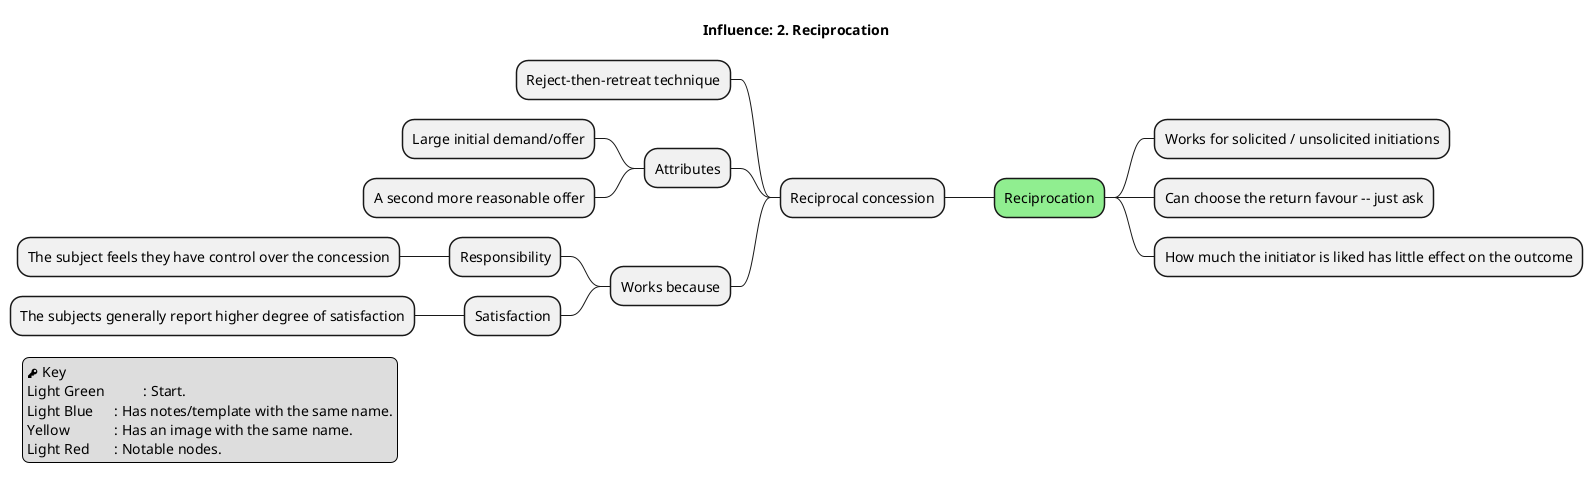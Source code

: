 @startmindmap

title Influence: 2. Reciprocation

legend left
  <&key> Key
  Light Green   \t: Start.
  Light Blue    \t: Has notes/template with the same name.
  Yellow        \t: Has an image with the same name.
  Light Red     \t: Notable nodes.
endlegend


*[#lightgreen] Reciprocation
** Works for solicited / unsolicited initiations
** Can choose the return favour -- just ask
** How much the initiator is liked has little effect on the outcome

left side

** Reciprocal concession
*** Reject-then-retreat technique
*** Attributes
**** Large initial demand/offer
**** A second more reasonable offer
*** Works because
**** Responsibility
***** The subject feels they have control over the concession
**** Satisfaction
***** The subjects generally report higher degree of satisfaction


@endmindmap
